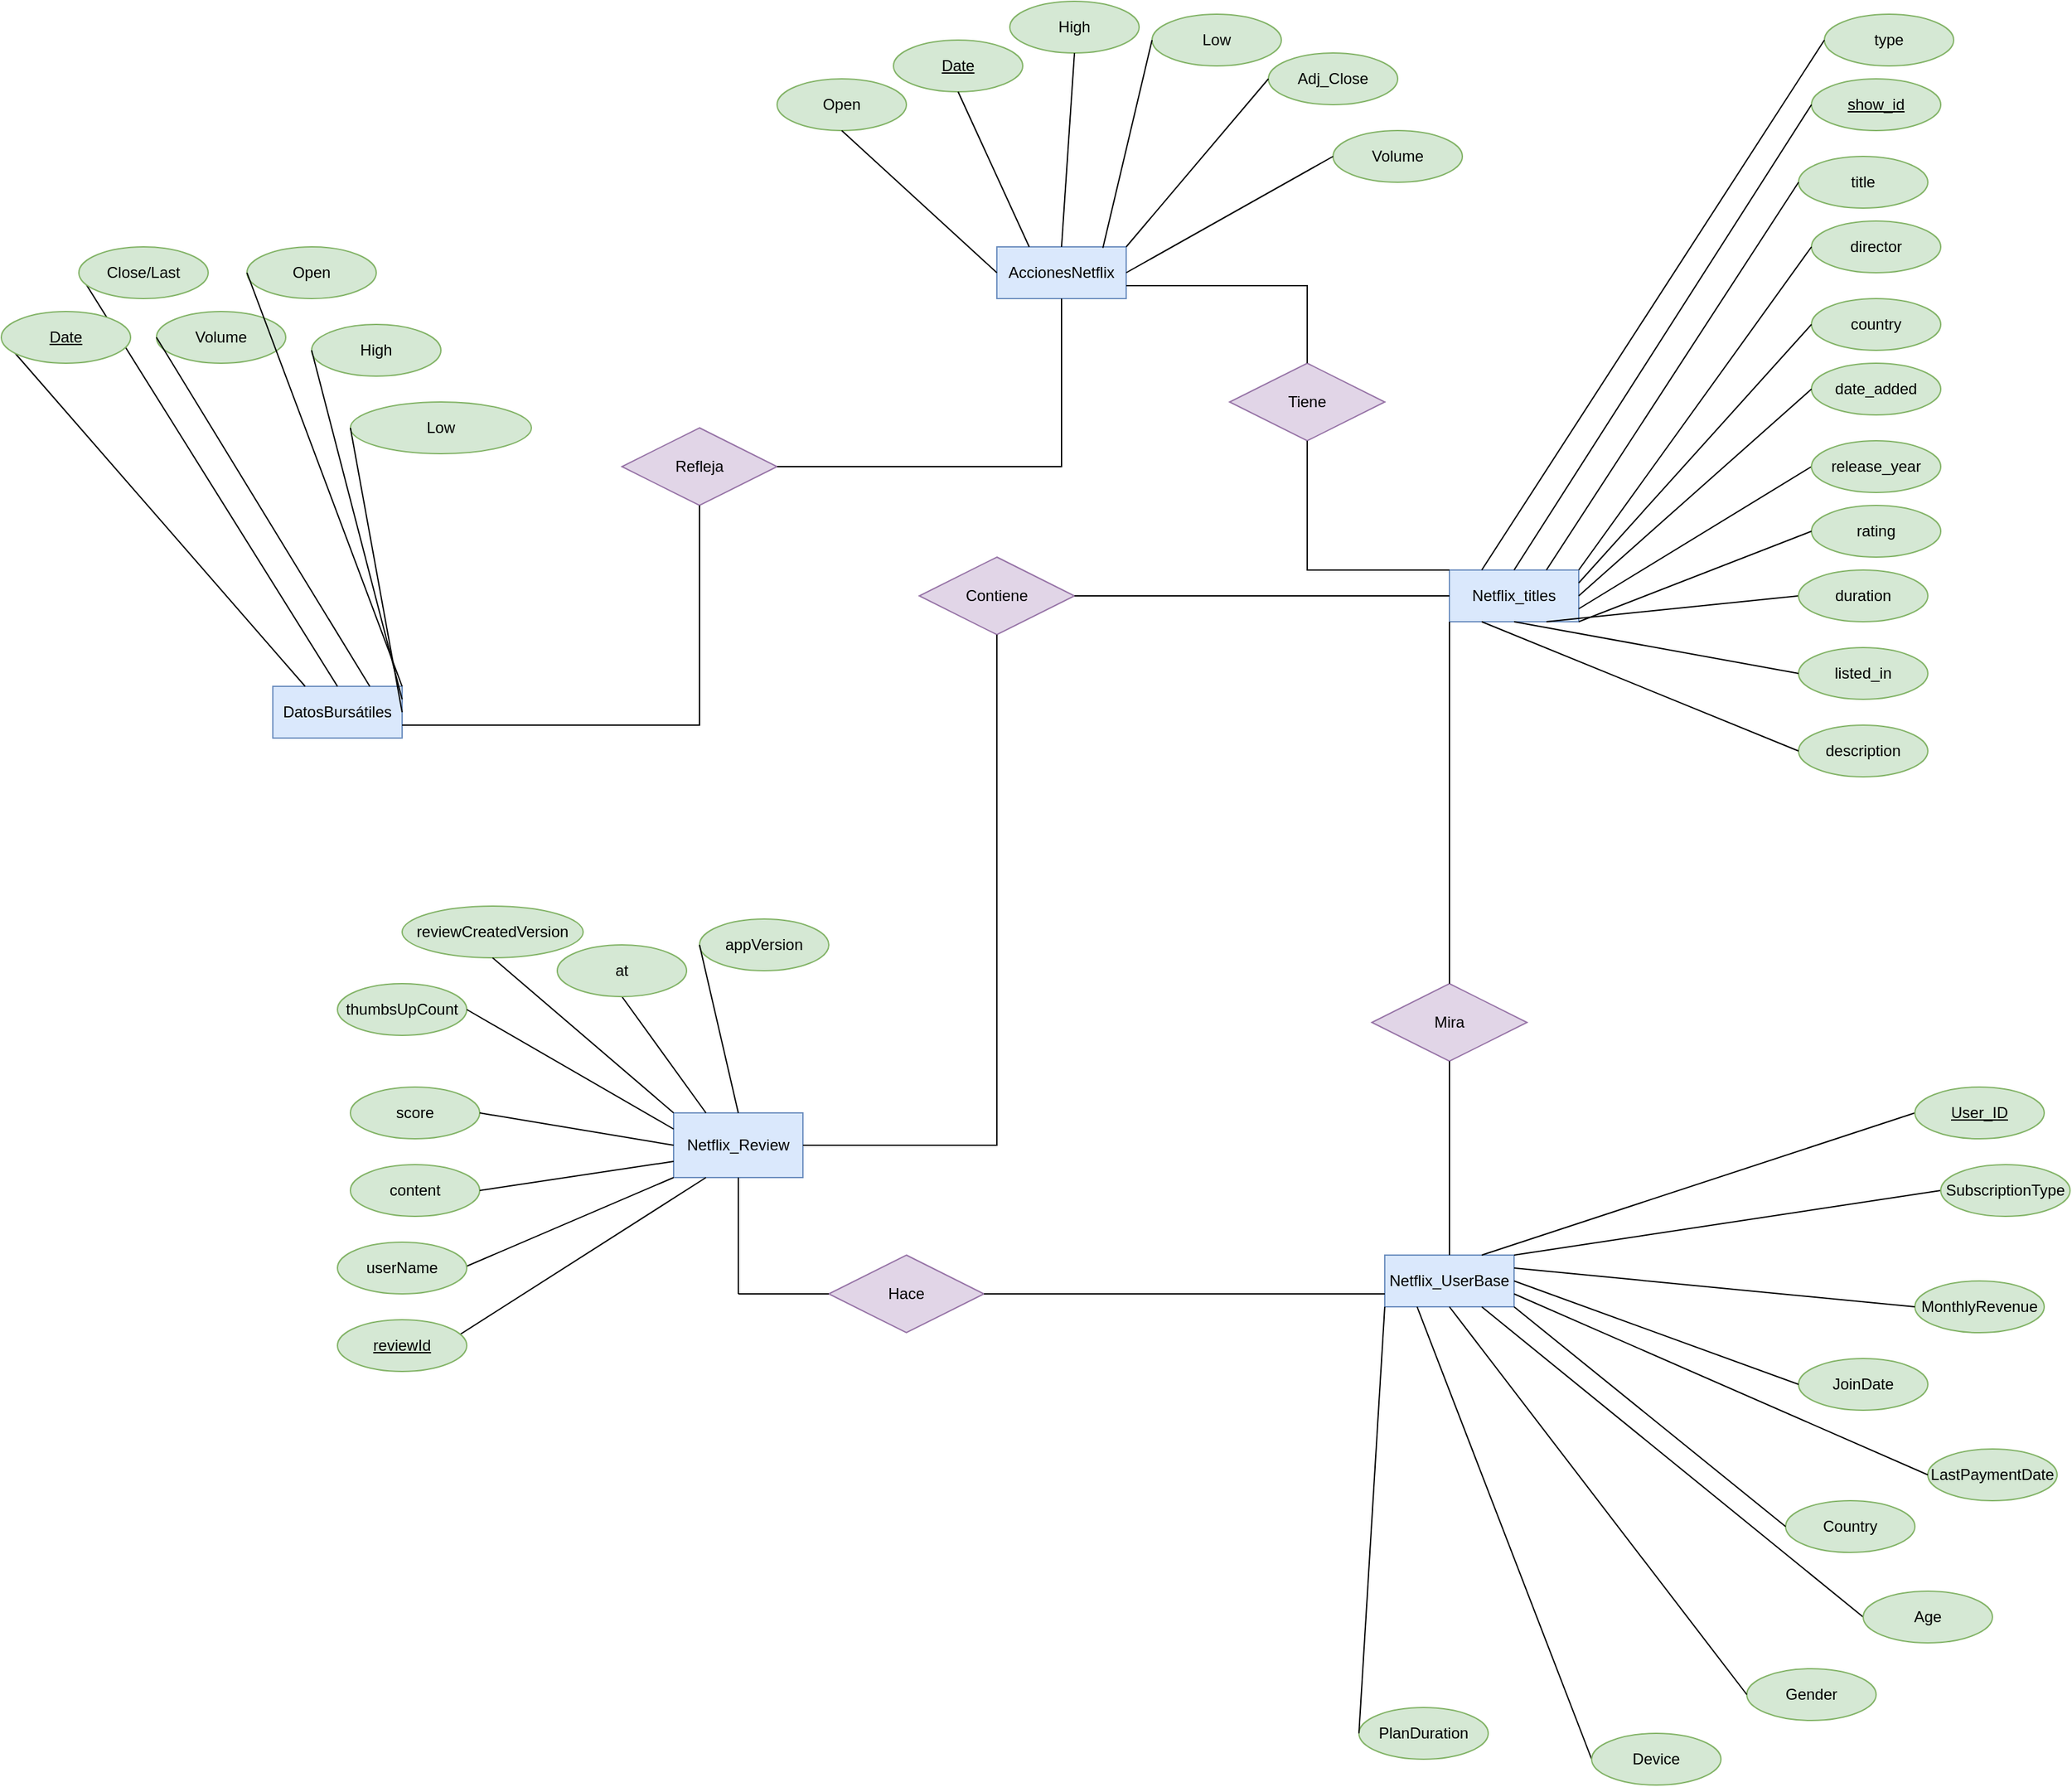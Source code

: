 <mxfile version="24.7.17">
  <diagram id="R2lEEEUBdFMjLlhIrx00" name="Page-1">
    <mxGraphModel dx="3036" dy="625" grid="1" gridSize="10" guides="1" tooltips="1" connect="1" arrows="1" fold="1" page="1" pageScale="1" pageWidth="850" pageHeight="1100" math="0" shadow="0" extFonts="Permanent Marker^https://fonts.googleapis.com/css?family=Permanent+Marker">
      <root>
        <mxCell id="0" />
        <mxCell id="1" parent="0" />
        <mxCell id="_sE_uQfYRsjZM8UQMDNc-1" value="AccionesNetflix" style="whiteSpace=wrap;html=1;align=center;fillColor=#dae8fc;strokeColor=#6c8ebf;" vertex="1" parent="1">
          <mxGeometry x="-360" y="290" width="100" height="40" as="geometry" />
        </mxCell>
        <mxCell id="_sE_uQfYRsjZM8UQMDNc-3" value="Open" style="ellipse;whiteSpace=wrap;html=1;align=center;fillColor=#d5e8d4;strokeColor=#82b366;" vertex="1" parent="1">
          <mxGeometry x="-530" y="160" width="100" height="40" as="geometry" />
        </mxCell>
        <mxCell id="_sE_uQfYRsjZM8UQMDNc-4" value="High" style="ellipse;whiteSpace=wrap;html=1;align=center;fillColor=#d5e8d4;strokeColor=#82b366;" vertex="1" parent="1">
          <mxGeometry x="-350" y="100" width="100" height="40" as="geometry" />
        </mxCell>
        <mxCell id="_sE_uQfYRsjZM8UQMDNc-5" value="Low" style="ellipse;whiteSpace=wrap;html=1;align=center;fillColor=#d5e8d4;strokeColor=#82b366;" vertex="1" parent="1">
          <mxGeometry x="-240" y="110" width="100" height="40" as="geometry" />
        </mxCell>
        <mxCell id="_sE_uQfYRsjZM8UQMDNc-6" value="Adj_Close" style="ellipse;whiteSpace=wrap;html=1;align=center;fillColor=#d5e8d4;strokeColor=#82b366;" vertex="1" parent="1">
          <mxGeometry x="-150" y="140" width="100" height="40" as="geometry" />
        </mxCell>
        <mxCell id="_sE_uQfYRsjZM8UQMDNc-7" value="Volume" style="ellipse;whiteSpace=wrap;html=1;align=center;fillColor=#d5e8d4;strokeColor=#82b366;" vertex="1" parent="1">
          <mxGeometry x="-100" y="200" width="100" height="40" as="geometry" />
        </mxCell>
        <mxCell id="_sE_uQfYRsjZM8UQMDNc-12" value="Date" style="ellipse;whiteSpace=wrap;html=1;align=center;fontStyle=4;fillColor=#d5e8d4;strokeColor=#82b366;" vertex="1" parent="1">
          <mxGeometry x="-440" y="130" width="100" height="40" as="geometry" />
        </mxCell>
        <mxCell id="_sE_uQfYRsjZM8UQMDNc-13" value="" style="endArrow=none;html=1;rounded=0;exitX=0;exitY=0.5;exitDx=0;exitDy=0;entryX=0.5;entryY=1;entryDx=0;entryDy=0;" edge="1" parent="1" source="_sE_uQfYRsjZM8UQMDNc-1" target="_sE_uQfYRsjZM8UQMDNc-3">
          <mxGeometry relative="1" as="geometry">
            <mxPoint x="-420" y="300" as="sourcePoint" />
            <mxPoint x="-170" y="340" as="targetPoint" />
          </mxGeometry>
        </mxCell>
        <mxCell id="_sE_uQfYRsjZM8UQMDNc-14" value="" style="endArrow=none;html=1;rounded=0;exitX=0.25;exitY=0;exitDx=0;exitDy=0;entryX=0.5;entryY=1;entryDx=0;entryDy=0;" edge="1" parent="1" source="_sE_uQfYRsjZM8UQMDNc-1" target="_sE_uQfYRsjZM8UQMDNc-12">
          <mxGeometry relative="1" as="geometry">
            <mxPoint x="-170" y="300" as="sourcePoint" />
            <mxPoint x="-100" y="150" as="targetPoint" />
          </mxGeometry>
        </mxCell>
        <mxCell id="_sE_uQfYRsjZM8UQMDNc-15" value="" style="endArrow=none;html=1;rounded=0;exitX=0.5;exitY=0;exitDx=0;exitDy=0;entryX=0.5;entryY=1;entryDx=0;entryDy=0;" edge="1" parent="1" source="_sE_uQfYRsjZM8UQMDNc-1" target="_sE_uQfYRsjZM8UQMDNc-4">
          <mxGeometry relative="1" as="geometry">
            <mxPoint x="-170" y="300" as="sourcePoint" />
            <mxPoint x="-100" y="150" as="targetPoint" />
          </mxGeometry>
        </mxCell>
        <mxCell id="_sE_uQfYRsjZM8UQMDNc-16" value="" style="endArrow=none;html=1;rounded=0;exitX=0.82;exitY=0.02;exitDx=0;exitDy=0;entryX=0;entryY=0.5;entryDx=0;entryDy=0;exitPerimeter=0;" edge="1" parent="1" source="_sE_uQfYRsjZM8UQMDNc-1" target="_sE_uQfYRsjZM8UQMDNc-5">
          <mxGeometry relative="1" as="geometry">
            <mxPoint x="-170" y="320" as="sourcePoint" />
            <mxPoint x="-100" y="300" as="targetPoint" />
          </mxGeometry>
        </mxCell>
        <mxCell id="_sE_uQfYRsjZM8UQMDNc-17" value="" style="endArrow=none;html=1;rounded=0;exitX=1;exitY=0;exitDx=0;exitDy=0;entryX=0;entryY=0.5;entryDx=0;entryDy=0;" edge="1" parent="1" source="_sE_uQfYRsjZM8UQMDNc-1" target="_sE_uQfYRsjZM8UQMDNc-6">
          <mxGeometry relative="1" as="geometry">
            <mxPoint x="-170" y="330" as="sourcePoint" />
            <mxPoint x="-100" y="370" as="targetPoint" />
          </mxGeometry>
        </mxCell>
        <mxCell id="_sE_uQfYRsjZM8UQMDNc-18" value="" style="endArrow=none;html=1;rounded=0;exitX=1;exitY=0.5;exitDx=0;exitDy=0;entryX=0;entryY=0.5;entryDx=0;entryDy=0;" edge="1" parent="1" source="_sE_uQfYRsjZM8UQMDNc-1" target="_sE_uQfYRsjZM8UQMDNc-7">
          <mxGeometry relative="1" as="geometry">
            <mxPoint x="-170" y="340" as="sourcePoint" />
            <mxPoint x="-100" y="450" as="targetPoint" />
          </mxGeometry>
        </mxCell>
        <mxCell id="_sE_uQfYRsjZM8UQMDNc-19" value="Netflix_titles" style="whiteSpace=wrap;html=1;align=center;fillColor=#dae8fc;strokeColor=#6c8ebf;" vertex="1" parent="1">
          <mxGeometry x="-10" y="540" width="100" height="40" as="geometry" />
        </mxCell>
        <mxCell id="_sE_uQfYRsjZM8UQMDNc-20" value="type" style="ellipse;whiteSpace=wrap;html=1;align=center;fillColor=#d5e8d4;strokeColor=#82b366;" vertex="1" parent="1">
          <mxGeometry x="280" y="110" width="100" height="40" as="geometry" />
        </mxCell>
        <mxCell id="_sE_uQfYRsjZM8UQMDNc-21" value="title" style="ellipse;whiteSpace=wrap;html=1;align=center;fillColor=#d5e8d4;strokeColor=#82b366;" vertex="1" parent="1">
          <mxGeometry x="260" y="220" width="100" height="40" as="geometry" />
        </mxCell>
        <mxCell id="_sE_uQfYRsjZM8UQMDNc-22" value="director" style="ellipse;whiteSpace=wrap;html=1;align=center;fillColor=#d5e8d4;strokeColor=#82b366;" vertex="1" parent="1">
          <mxGeometry x="270" y="270" width="100" height="40" as="geometry" />
        </mxCell>
        <mxCell id="_sE_uQfYRsjZM8UQMDNc-23" value="country" style="ellipse;whiteSpace=wrap;html=1;align=center;fillColor=#d5e8d4;strokeColor=#82b366;" vertex="1" parent="1">
          <mxGeometry x="270" y="330" width="100" height="40" as="geometry" />
        </mxCell>
        <mxCell id="_sE_uQfYRsjZM8UQMDNc-24" value="date_added" style="ellipse;whiteSpace=wrap;html=1;align=center;fillColor=#d5e8d4;strokeColor=#82b366;" vertex="1" parent="1">
          <mxGeometry x="270" y="380" width="100" height="40" as="geometry" />
        </mxCell>
        <mxCell id="_sE_uQfYRsjZM8UQMDNc-25" value="show_id" style="ellipse;whiteSpace=wrap;html=1;align=center;fontStyle=4;fillColor=#d5e8d4;strokeColor=#82b366;" vertex="1" parent="1">
          <mxGeometry x="270" y="160" width="100" height="40" as="geometry" />
        </mxCell>
        <mxCell id="_sE_uQfYRsjZM8UQMDNc-26" value="" style="endArrow=none;html=1;rounded=0;entryX=0;entryY=0.5;entryDx=0;entryDy=0;exitX=0.25;exitY=0;exitDx=0;exitDy=0;" edge="1" source="_sE_uQfYRsjZM8UQMDNc-19" target="_sE_uQfYRsjZM8UQMDNc-20" parent="1">
          <mxGeometry relative="1" as="geometry">
            <mxPoint x="400" y="330" as="sourcePoint" />
            <mxPoint x="560" y="330" as="targetPoint" />
            <Array as="points" />
          </mxGeometry>
        </mxCell>
        <mxCell id="_sE_uQfYRsjZM8UQMDNc-27" value="" style="endArrow=none;html=1;rounded=0;exitX=0.5;exitY=0;exitDx=0;exitDy=0;entryX=0;entryY=0.5;entryDx=0;entryDy=0;" edge="1" source="_sE_uQfYRsjZM8UQMDNc-19" target="_sE_uQfYRsjZM8UQMDNc-25" parent="1">
          <mxGeometry relative="1" as="geometry">
            <mxPoint x="220" y="290" as="sourcePoint" />
            <mxPoint x="290" y="140" as="targetPoint" />
          </mxGeometry>
        </mxCell>
        <mxCell id="_sE_uQfYRsjZM8UQMDNc-28" value="" style="endArrow=none;html=1;rounded=0;exitX=0.75;exitY=0;exitDx=0;exitDy=0;entryX=0;entryY=0.5;entryDx=0;entryDy=0;" edge="1" source="_sE_uQfYRsjZM8UQMDNc-19" target="_sE_uQfYRsjZM8UQMDNc-21" parent="1">
          <mxGeometry relative="1" as="geometry">
            <mxPoint x="220" y="290" as="sourcePoint" />
            <mxPoint x="290" y="140" as="targetPoint" />
          </mxGeometry>
        </mxCell>
        <mxCell id="_sE_uQfYRsjZM8UQMDNc-29" value="" style="endArrow=none;html=1;rounded=0;exitX=1;exitY=0;exitDx=0;exitDy=0;entryX=0;entryY=0.5;entryDx=0;entryDy=0;" edge="1" source="_sE_uQfYRsjZM8UQMDNc-19" target="_sE_uQfYRsjZM8UQMDNc-22" parent="1">
          <mxGeometry relative="1" as="geometry">
            <mxPoint x="220" y="310" as="sourcePoint" />
            <mxPoint x="290" y="290" as="targetPoint" />
          </mxGeometry>
        </mxCell>
        <mxCell id="_sE_uQfYRsjZM8UQMDNc-30" value="" style="endArrow=none;html=1;rounded=0;exitX=1;exitY=0.25;exitDx=0;exitDy=0;entryX=0;entryY=0.5;entryDx=0;entryDy=0;" edge="1" source="_sE_uQfYRsjZM8UQMDNc-19" target="_sE_uQfYRsjZM8UQMDNc-23" parent="1">
          <mxGeometry relative="1" as="geometry">
            <mxPoint x="220" y="320" as="sourcePoint" />
            <mxPoint x="290" y="360" as="targetPoint" />
          </mxGeometry>
        </mxCell>
        <mxCell id="_sE_uQfYRsjZM8UQMDNc-31" value="" style="endArrow=none;html=1;rounded=0;exitX=1;exitY=0.5;exitDx=0;exitDy=0;entryX=0;entryY=0.5;entryDx=0;entryDy=0;" edge="1" source="_sE_uQfYRsjZM8UQMDNc-19" target="_sE_uQfYRsjZM8UQMDNc-24" parent="1">
          <mxGeometry relative="1" as="geometry">
            <mxPoint x="220" y="330" as="sourcePoint" />
            <mxPoint x="290" y="440" as="targetPoint" />
          </mxGeometry>
        </mxCell>
        <mxCell id="_sE_uQfYRsjZM8UQMDNc-32" value="" style="endArrow=none;html=1;rounded=0;entryX=0;entryY=0.5;entryDx=0;entryDy=0;exitX=1;exitY=0.75;exitDx=0;exitDy=0;" edge="1" target="_sE_uQfYRsjZM8UQMDNc-33" parent="1" source="_sE_uQfYRsjZM8UQMDNc-19">
          <mxGeometry relative="1" as="geometry">
            <mxPoint x="180" y="350" as="sourcePoint" />
            <mxPoint x="290" y="510" as="targetPoint" />
          </mxGeometry>
        </mxCell>
        <mxCell id="_sE_uQfYRsjZM8UQMDNc-33" value="release_year" style="ellipse;whiteSpace=wrap;html=1;align=center;fillColor=#d5e8d4;strokeColor=#82b366;" vertex="1" parent="1">
          <mxGeometry x="270" y="440" width="100" height="40" as="geometry" />
        </mxCell>
        <mxCell id="_sE_uQfYRsjZM8UQMDNc-34" value="rating" style="ellipse;whiteSpace=wrap;html=1;align=center;fillColor=#d5e8d4;strokeColor=#82b366;" vertex="1" parent="1">
          <mxGeometry x="270" y="490" width="100" height="40" as="geometry" />
        </mxCell>
        <mxCell id="_sE_uQfYRsjZM8UQMDNc-35" value="" style="endArrow=none;html=1;rounded=0;entryX=0;entryY=0.5;entryDx=0;entryDy=0;exitX=1;exitY=1;exitDx=0;exitDy=0;" edge="1" target="_sE_uQfYRsjZM8UQMDNc-34" parent="1" source="_sE_uQfYRsjZM8UQMDNc-19">
          <mxGeometry relative="1" as="geometry">
            <mxPoint x="140" y="340" as="sourcePoint" />
            <mxPoint x="290" y="570" as="targetPoint" />
          </mxGeometry>
        </mxCell>
        <mxCell id="_sE_uQfYRsjZM8UQMDNc-36" value="" style="endArrow=none;html=1;rounded=0;entryX=0;entryY=0.5;entryDx=0;entryDy=0;exitX=0.75;exitY=1;exitDx=0;exitDy=0;" edge="1" target="_sE_uQfYRsjZM8UQMDNc-37" parent="1" source="_sE_uQfYRsjZM8UQMDNc-19">
          <mxGeometry relative="1" as="geometry">
            <mxPoint x="200" y="370" as="sourcePoint" />
            <mxPoint x="280" y="620" as="targetPoint" />
          </mxGeometry>
        </mxCell>
        <mxCell id="_sE_uQfYRsjZM8UQMDNc-37" value="duration" style="ellipse;whiteSpace=wrap;html=1;align=center;fillColor=#d5e8d4;strokeColor=#82b366;" vertex="1" parent="1">
          <mxGeometry x="260" y="540" width="100" height="40" as="geometry" />
        </mxCell>
        <mxCell id="_sE_uQfYRsjZM8UQMDNc-38" value="listed_in" style="ellipse;whiteSpace=wrap;html=1;align=center;fillColor=#d5e8d4;strokeColor=#82b366;" vertex="1" parent="1">
          <mxGeometry x="260" y="600" width="100" height="40" as="geometry" />
        </mxCell>
        <mxCell id="_sE_uQfYRsjZM8UQMDNc-39" value="" style="endArrow=none;html=1;rounded=0;entryX=0;entryY=0.5;entryDx=0;entryDy=0;exitX=0.5;exitY=1;exitDx=0;exitDy=0;" edge="1" target="_sE_uQfYRsjZM8UQMDNc-38" parent="1" source="_sE_uQfYRsjZM8UQMDNc-19">
          <mxGeometry relative="1" as="geometry">
            <mxPoint x="185" y="380" as="sourcePoint" />
            <mxPoint x="280" y="680" as="targetPoint" />
          </mxGeometry>
        </mxCell>
        <mxCell id="_sE_uQfYRsjZM8UQMDNc-40" value="description" style="ellipse;whiteSpace=wrap;html=1;align=center;fillColor=#d5e8d4;strokeColor=#82b366;" vertex="1" parent="1">
          <mxGeometry x="260" y="660" width="100" height="40" as="geometry" />
        </mxCell>
        <mxCell id="_sE_uQfYRsjZM8UQMDNc-41" value="" style="endArrow=none;html=1;rounded=0;entryX=0;entryY=0.5;entryDx=0;entryDy=0;exitX=0.25;exitY=1;exitDx=0;exitDy=0;" edge="1" target="_sE_uQfYRsjZM8UQMDNc-40" parent="1" source="_sE_uQfYRsjZM8UQMDNc-19">
          <mxGeometry relative="1" as="geometry">
            <mxPoint x="160" y="380" as="sourcePoint" />
            <mxPoint x="280" y="740" as="targetPoint" />
          </mxGeometry>
        </mxCell>
        <mxCell id="_sE_uQfYRsjZM8UQMDNc-42" value="Netflix_UserBase" style="whiteSpace=wrap;html=1;align=center;fillColor=#dae8fc;strokeColor=#6c8ebf;" vertex="1" parent="1">
          <mxGeometry x="-60" y="1070" width="100" height="40" as="geometry" />
        </mxCell>
        <mxCell id="_sE_uQfYRsjZM8UQMDNc-43" value="MonthlyRevenue" style="ellipse;whiteSpace=wrap;html=1;align=center;fillColor=#d5e8d4;strokeColor=#82b366;" vertex="1" parent="1">
          <mxGeometry x="350" y="1090" width="100" height="40" as="geometry" />
        </mxCell>
        <mxCell id="_sE_uQfYRsjZM8UQMDNc-44" value="JoinDate" style="ellipse;whiteSpace=wrap;html=1;align=center;fillColor=#d5e8d4;strokeColor=#82b366;" vertex="1" parent="1">
          <mxGeometry x="260" y="1150" width="100" height="40" as="geometry" />
        </mxCell>
        <mxCell id="_sE_uQfYRsjZM8UQMDNc-45" value="LastPaymentDate" style="ellipse;whiteSpace=wrap;html=1;align=center;fillColor=#d5e8d4;strokeColor=#82b366;" vertex="1" parent="1">
          <mxGeometry x="360" y="1220" width="100" height="40" as="geometry" />
        </mxCell>
        <mxCell id="_sE_uQfYRsjZM8UQMDNc-46" value="Country" style="ellipse;whiteSpace=wrap;html=1;align=center;fillColor=#d5e8d4;strokeColor=#82b366;" vertex="1" parent="1">
          <mxGeometry x="250" y="1260" width="100" height="40" as="geometry" />
        </mxCell>
        <mxCell id="_sE_uQfYRsjZM8UQMDNc-48" value="" style="endArrow=none;html=1;rounded=0;entryX=0;entryY=0.5;entryDx=0;entryDy=0;exitX=0.75;exitY=0;exitDx=0;exitDy=0;" edge="1" source="_sE_uQfYRsjZM8UQMDNc-42" parent="1" target="_sE_uQfYRsjZM8UQMDNc-64">
          <mxGeometry relative="1" as="geometry">
            <mxPoint x="380" y="1100" as="sourcePoint" />
            <mxPoint x="260" y="900" as="targetPoint" />
            <Array as="points" />
          </mxGeometry>
        </mxCell>
        <mxCell id="_sE_uQfYRsjZM8UQMDNc-49" value="" style="endArrow=none;html=1;rounded=0;exitX=1;exitY=0;exitDx=0;exitDy=0;entryX=0;entryY=0.5;entryDx=0;entryDy=0;" edge="1" source="_sE_uQfYRsjZM8UQMDNc-42" target="_sE_uQfYRsjZM8UQMDNc-65" parent="1">
          <mxGeometry relative="1" as="geometry">
            <mxPoint x="200" y="1060" as="sourcePoint" />
            <mxPoint x="250" y="950" as="targetPoint" />
          </mxGeometry>
        </mxCell>
        <mxCell id="_sE_uQfYRsjZM8UQMDNc-50" value="" style="endArrow=none;html=1;rounded=0;exitX=1;exitY=0.25;exitDx=0;exitDy=0;entryX=0;entryY=0.5;entryDx=0;entryDy=0;" edge="1" source="_sE_uQfYRsjZM8UQMDNc-42" target="_sE_uQfYRsjZM8UQMDNc-43" parent="1">
          <mxGeometry relative="1" as="geometry">
            <mxPoint x="200" y="1060" as="sourcePoint" />
            <mxPoint x="270" y="910" as="targetPoint" />
          </mxGeometry>
        </mxCell>
        <mxCell id="_sE_uQfYRsjZM8UQMDNc-51" value="" style="endArrow=none;html=1;rounded=0;exitX=1;exitY=0.5;exitDx=0;exitDy=0;entryX=0;entryY=0.5;entryDx=0;entryDy=0;" edge="1" source="_sE_uQfYRsjZM8UQMDNc-42" target="_sE_uQfYRsjZM8UQMDNc-44" parent="1">
          <mxGeometry relative="1" as="geometry">
            <mxPoint x="200" y="1080" as="sourcePoint" />
            <mxPoint x="270" y="1060" as="targetPoint" />
          </mxGeometry>
        </mxCell>
        <mxCell id="_sE_uQfYRsjZM8UQMDNc-52" value="" style="endArrow=none;html=1;rounded=0;exitX=1;exitY=0.75;exitDx=0;exitDy=0;entryX=0;entryY=0.5;entryDx=0;entryDy=0;" edge="1" source="_sE_uQfYRsjZM8UQMDNc-42" target="_sE_uQfYRsjZM8UQMDNc-45" parent="1">
          <mxGeometry relative="1" as="geometry">
            <mxPoint x="200" y="1090" as="sourcePoint" />
            <mxPoint x="270" y="1130" as="targetPoint" />
          </mxGeometry>
        </mxCell>
        <mxCell id="_sE_uQfYRsjZM8UQMDNc-53" value="" style="endArrow=none;html=1;rounded=0;exitX=1;exitY=1;exitDx=0;exitDy=0;entryX=0;entryY=0.5;entryDx=0;entryDy=0;" edge="1" source="_sE_uQfYRsjZM8UQMDNc-42" target="_sE_uQfYRsjZM8UQMDNc-46" parent="1">
          <mxGeometry relative="1" as="geometry">
            <mxPoint x="200" y="1100" as="sourcePoint" />
            <mxPoint x="270" y="1210" as="targetPoint" />
          </mxGeometry>
        </mxCell>
        <mxCell id="_sE_uQfYRsjZM8UQMDNc-54" value="" style="endArrow=none;html=1;rounded=0;entryX=0;entryY=0.5;entryDx=0;entryDy=0;exitX=0.75;exitY=1;exitDx=0;exitDy=0;" edge="1" source="_sE_uQfYRsjZM8UQMDNc-42" target="_sE_uQfYRsjZM8UQMDNc-55" parent="1">
          <mxGeometry relative="1" as="geometry">
            <mxPoint x="160" y="1120" as="sourcePoint" />
            <mxPoint x="270" y="1280" as="targetPoint" />
          </mxGeometry>
        </mxCell>
        <mxCell id="_sE_uQfYRsjZM8UQMDNc-55" value="Age" style="ellipse;whiteSpace=wrap;html=1;align=center;fillColor=#d5e8d4;strokeColor=#82b366;" vertex="1" parent="1">
          <mxGeometry x="310" y="1330" width="100" height="40" as="geometry" />
        </mxCell>
        <mxCell id="_sE_uQfYRsjZM8UQMDNc-56" value="Gender" style="ellipse;whiteSpace=wrap;html=1;align=center;fillColor=#d5e8d4;strokeColor=#82b366;" vertex="1" parent="1">
          <mxGeometry x="220" y="1390" width="100" height="40" as="geometry" />
        </mxCell>
        <mxCell id="_sE_uQfYRsjZM8UQMDNc-57" value="" style="endArrow=none;html=1;rounded=0;entryX=0;entryY=0.5;entryDx=0;entryDy=0;exitX=0.5;exitY=1;exitDx=0;exitDy=0;" edge="1" source="_sE_uQfYRsjZM8UQMDNc-42" target="_sE_uQfYRsjZM8UQMDNc-56" parent="1">
          <mxGeometry relative="1" as="geometry">
            <mxPoint x="120" y="1110" as="sourcePoint" />
            <mxPoint x="270" y="1340" as="targetPoint" />
          </mxGeometry>
        </mxCell>
        <mxCell id="_sE_uQfYRsjZM8UQMDNc-58" value="" style="endArrow=none;html=1;rounded=0;entryX=0;entryY=0.5;entryDx=0;entryDy=0;exitX=0.25;exitY=1;exitDx=0;exitDy=0;" edge="1" source="_sE_uQfYRsjZM8UQMDNc-42" target="_sE_uQfYRsjZM8UQMDNc-59" parent="1">
          <mxGeometry relative="1" as="geometry">
            <mxPoint x="180" y="1140" as="sourcePoint" />
            <mxPoint x="260" y="1390" as="targetPoint" />
          </mxGeometry>
        </mxCell>
        <mxCell id="_sE_uQfYRsjZM8UQMDNc-59" value="Device" style="ellipse;whiteSpace=wrap;html=1;align=center;fillColor=#d5e8d4;strokeColor=#82b366;" vertex="1" parent="1">
          <mxGeometry x="100" y="1440" width="100" height="40" as="geometry" />
        </mxCell>
        <mxCell id="_sE_uQfYRsjZM8UQMDNc-60" value="PlanDuration" style="ellipse;whiteSpace=wrap;html=1;align=center;fillColor=#d5e8d4;strokeColor=#82b366;" vertex="1" parent="1">
          <mxGeometry x="-80" y="1420" width="100" height="40" as="geometry" />
        </mxCell>
        <mxCell id="_sE_uQfYRsjZM8UQMDNc-61" value="" style="endArrow=none;html=1;rounded=0;entryX=0;entryY=0.5;entryDx=0;entryDy=0;exitX=0;exitY=1;exitDx=0;exitDy=0;" edge="1" source="_sE_uQfYRsjZM8UQMDNc-42" target="_sE_uQfYRsjZM8UQMDNc-60" parent="1">
          <mxGeometry relative="1" as="geometry">
            <mxPoint x="165" y="1150" as="sourcePoint" />
            <mxPoint x="260" y="1450" as="targetPoint" />
          </mxGeometry>
        </mxCell>
        <mxCell id="_sE_uQfYRsjZM8UQMDNc-64" value="User_ID" style="ellipse;whiteSpace=wrap;html=1;align=center;fontStyle=4;fillColor=#d5e8d4;strokeColor=#82b366;" vertex="1" parent="1">
          <mxGeometry x="350" y="940" width="100" height="40" as="geometry" />
        </mxCell>
        <mxCell id="_sE_uQfYRsjZM8UQMDNc-65" value="SubscriptionType" style="ellipse;whiteSpace=wrap;html=1;align=center;fillColor=#d5e8d4;strokeColor=#82b366;" vertex="1" parent="1">
          <mxGeometry x="370" y="1000" width="100" height="40" as="geometry" />
        </mxCell>
        <mxCell id="_sE_uQfYRsjZM8UQMDNc-66" value="Netflix_Review" style="whiteSpace=wrap;html=1;align=center;fillColor=#dae8fc;strokeColor=#6c8ebf;" vertex="1" parent="1">
          <mxGeometry x="-610" y="960" width="100" height="50" as="geometry" />
        </mxCell>
        <mxCell id="_sE_uQfYRsjZM8UQMDNc-67" value="content" style="ellipse;whiteSpace=wrap;html=1;align=center;fillColor=#d5e8d4;strokeColor=#82b366;" vertex="1" parent="1">
          <mxGeometry x="-860" y="1000" width="100" height="40" as="geometry" />
        </mxCell>
        <mxCell id="_sE_uQfYRsjZM8UQMDNc-68" value="score" style="ellipse;whiteSpace=wrap;html=1;align=center;fillColor=#d5e8d4;strokeColor=#82b366;" vertex="1" parent="1">
          <mxGeometry x="-860" y="940" width="100" height="40" as="geometry" />
        </mxCell>
        <mxCell id="_sE_uQfYRsjZM8UQMDNc-69" value="thumbsUpCount" style="ellipse;whiteSpace=wrap;html=1;align=center;fillColor=#d5e8d4;strokeColor=#82b366;" vertex="1" parent="1">
          <mxGeometry x="-870" y="860" width="100" height="40" as="geometry" />
        </mxCell>
        <mxCell id="_sE_uQfYRsjZM8UQMDNc-70" value="reviewCreatedVersion" style="ellipse;whiteSpace=wrap;html=1;align=center;fillColor=#d5e8d4;strokeColor=#82b366;" vertex="1" parent="1">
          <mxGeometry x="-820" y="800" width="140" height="40" as="geometry" />
        </mxCell>
        <mxCell id="_sE_uQfYRsjZM8UQMDNc-71" value="" style="endArrow=none;html=1;rounded=0;entryX=0.5;entryY=1;entryDx=0;entryDy=0;exitX=0.25;exitY=1;exitDx=0;exitDy=0;" edge="1" source="_sE_uQfYRsjZM8UQMDNc-66" target="_sE_uQfYRsjZM8UQMDNc-85" parent="1">
          <mxGeometry relative="1" as="geometry">
            <mxPoint x="-230" y="950" as="sourcePoint" />
            <mxPoint x="-350" y="750" as="targetPoint" />
            <Array as="points" />
          </mxGeometry>
        </mxCell>
        <mxCell id="_sE_uQfYRsjZM8UQMDNc-72" value="" style="endArrow=none;html=1;rounded=0;exitX=0;exitY=1;exitDx=0;exitDy=0;entryX=0.5;entryY=1;entryDx=0;entryDy=0;" edge="1" source="_sE_uQfYRsjZM8UQMDNc-66" target="_sE_uQfYRsjZM8UQMDNc-86" parent="1">
          <mxGeometry relative="1" as="geometry">
            <mxPoint x="-410" y="910" as="sourcePoint" />
            <mxPoint x="-360" y="800" as="targetPoint" />
          </mxGeometry>
        </mxCell>
        <mxCell id="_sE_uQfYRsjZM8UQMDNc-73" value="" style="endArrow=none;html=1;rounded=0;exitX=0;exitY=0.75;exitDx=0;exitDy=0;entryX=1;entryY=0.5;entryDx=0;entryDy=0;" edge="1" source="_sE_uQfYRsjZM8UQMDNc-66" target="_sE_uQfYRsjZM8UQMDNc-67" parent="1">
          <mxGeometry relative="1" as="geometry">
            <mxPoint x="-410" y="910" as="sourcePoint" />
            <mxPoint x="-340" y="760" as="targetPoint" />
          </mxGeometry>
        </mxCell>
        <mxCell id="_sE_uQfYRsjZM8UQMDNc-74" value="" style="endArrow=none;html=1;rounded=0;exitX=0;exitY=0.5;exitDx=0;exitDy=0;entryX=1;entryY=0.5;entryDx=0;entryDy=0;" edge="1" source="_sE_uQfYRsjZM8UQMDNc-66" target="_sE_uQfYRsjZM8UQMDNc-68" parent="1">
          <mxGeometry relative="1" as="geometry">
            <mxPoint x="-410" y="930" as="sourcePoint" />
            <mxPoint x="-340" y="910" as="targetPoint" />
          </mxGeometry>
        </mxCell>
        <mxCell id="_sE_uQfYRsjZM8UQMDNc-75" value="" style="endArrow=none;html=1;rounded=0;exitX=0;exitY=0.25;exitDx=0;exitDy=0;entryX=1;entryY=0.5;entryDx=0;entryDy=0;" edge="1" source="_sE_uQfYRsjZM8UQMDNc-66" target="_sE_uQfYRsjZM8UQMDNc-69" parent="1">
          <mxGeometry relative="1" as="geometry">
            <mxPoint x="-410" y="940" as="sourcePoint" />
            <mxPoint x="-340" y="980" as="targetPoint" />
          </mxGeometry>
        </mxCell>
        <mxCell id="_sE_uQfYRsjZM8UQMDNc-76" value="" style="endArrow=none;html=1;rounded=0;exitX=0;exitY=0;exitDx=0;exitDy=0;entryX=0.5;entryY=1;entryDx=0;entryDy=0;" edge="1" source="_sE_uQfYRsjZM8UQMDNc-66" target="_sE_uQfYRsjZM8UQMDNc-70" parent="1">
          <mxGeometry relative="1" as="geometry">
            <mxPoint x="-410" y="950" as="sourcePoint" />
            <mxPoint x="-340" y="1060" as="targetPoint" />
          </mxGeometry>
        </mxCell>
        <mxCell id="_sE_uQfYRsjZM8UQMDNc-77" value="" style="endArrow=none;html=1;rounded=0;entryX=0.5;entryY=1;entryDx=0;entryDy=0;exitX=0.25;exitY=0;exitDx=0;exitDy=0;" edge="1" source="_sE_uQfYRsjZM8UQMDNc-66" target="_sE_uQfYRsjZM8UQMDNc-78" parent="1">
          <mxGeometry relative="1" as="geometry">
            <mxPoint x="-450" y="970" as="sourcePoint" />
            <mxPoint x="-340" y="1130" as="targetPoint" />
          </mxGeometry>
        </mxCell>
        <mxCell id="_sE_uQfYRsjZM8UQMDNc-78" value="at" style="ellipse;whiteSpace=wrap;html=1;align=center;fillColor=#d5e8d4;strokeColor=#82b366;" vertex="1" parent="1">
          <mxGeometry x="-700" y="830" width="100" height="40" as="geometry" />
        </mxCell>
        <mxCell id="_sE_uQfYRsjZM8UQMDNc-79" value="appVersion" style="ellipse;whiteSpace=wrap;html=1;align=center;fillColor=#d5e8d4;strokeColor=#82b366;" vertex="1" parent="1">
          <mxGeometry x="-590" y="810" width="100" height="40" as="geometry" />
        </mxCell>
        <mxCell id="_sE_uQfYRsjZM8UQMDNc-80" value="" style="endArrow=none;html=1;rounded=0;entryX=0;entryY=0.5;entryDx=0;entryDy=0;exitX=0.5;exitY=0;exitDx=0;exitDy=0;" edge="1" source="_sE_uQfYRsjZM8UQMDNc-66" target="_sE_uQfYRsjZM8UQMDNc-79" parent="1">
          <mxGeometry relative="1" as="geometry">
            <mxPoint x="-490" y="960" as="sourcePoint" />
            <mxPoint x="-340" y="1190" as="targetPoint" />
          </mxGeometry>
        </mxCell>
        <mxCell id="_sE_uQfYRsjZM8UQMDNc-85" value="reviewId" style="ellipse;whiteSpace=wrap;html=1;align=center;fontStyle=4;fillColor=#d5e8d4;strokeColor=#82b366;" vertex="1" parent="1">
          <mxGeometry x="-870" y="1120" width="100" height="40" as="geometry" />
        </mxCell>
        <mxCell id="_sE_uQfYRsjZM8UQMDNc-86" value="userName" style="ellipse;whiteSpace=wrap;html=1;align=center;fillColor=#d5e8d4;strokeColor=#82b366;" vertex="1" parent="1">
          <mxGeometry x="-870" y="1060" width="100" height="40" as="geometry" />
        </mxCell>
        <mxCell id="_sE_uQfYRsjZM8UQMDNc-87" value="DatosBursátiles" style="whiteSpace=wrap;html=1;align=center;fillColor=#dae8fc;strokeColor=#6c8ebf;" vertex="1" parent="1">
          <mxGeometry x="-920" y="630" width="100" height="40" as="geometry" />
        </mxCell>
        <mxCell id="_sE_uQfYRsjZM8UQMDNc-88" value="Volume" style="ellipse;whiteSpace=wrap;html=1;align=center;fillColor=#d5e8d4;strokeColor=#82b366;" vertex="1" parent="1">
          <mxGeometry x="-1010" y="340" width="100" height="40" as="geometry" />
        </mxCell>
        <mxCell id="_sE_uQfYRsjZM8UQMDNc-89" value="Open" style="ellipse;whiteSpace=wrap;html=1;align=center;fillColor=#d5e8d4;strokeColor=#82b366;" vertex="1" parent="1">
          <mxGeometry x="-940" y="290" width="100" height="40" as="geometry" />
        </mxCell>
        <mxCell id="_sE_uQfYRsjZM8UQMDNc-90" value="High" style="ellipse;whiteSpace=wrap;html=1;align=center;fillColor=#d5e8d4;strokeColor=#82b366;" vertex="1" parent="1">
          <mxGeometry x="-890" y="350" width="100" height="40" as="geometry" />
        </mxCell>
        <mxCell id="_sE_uQfYRsjZM8UQMDNc-91" value="Low" style="ellipse;whiteSpace=wrap;html=1;align=center;fillColor=#d5e8d4;strokeColor=#82b366;" vertex="1" parent="1">
          <mxGeometry x="-860" y="410" width="140" height="40" as="geometry" />
        </mxCell>
        <mxCell id="_sE_uQfYRsjZM8UQMDNc-92" value="" style="endArrow=none;html=1;rounded=0;entryX=0;entryY=0.5;entryDx=0;entryDy=0;exitX=0.25;exitY=0;exitDx=0;exitDy=0;" edge="1" source="_sE_uQfYRsjZM8UQMDNc-87" target="_sE_uQfYRsjZM8UQMDNc-102" parent="1">
          <mxGeometry relative="1" as="geometry">
            <mxPoint x="-540" y="550" as="sourcePoint" />
            <mxPoint x="-660" y="350" as="targetPoint" />
            <Array as="points" />
          </mxGeometry>
        </mxCell>
        <mxCell id="_sE_uQfYRsjZM8UQMDNc-93" value="" style="endArrow=none;html=1;rounded=0;exitX=0.5;exitY=0;exitDx=0;exitDy=0;entryX=0;entryY=0.5;entryDx=0;entryDy=0;" edge="1" source="_sE_uQfYRsjZM8UQMDNc-87" target="_sE_uQfYRsjZM8UQMDNc-103" parent="1">
          <mxGeometry relative="1" as="geometry">
            <mxPoint x="-720" y="510" as="sourcePoint" />
            <mxPoint x="-670" y="400" as="targetPoint" />
          </mxGeometry>
        </mxCell>
        <mxCell id="_sE_uQfYRsjZM8UQMDNc-94" value="" style="endArrow=none;html=1;rounded=0;exitX=0.75;exitY=0;exitDx=0;exitDy=0;entryX=0;entryY=0.5;entryDx=0;entryDy=0;" edge="1" source="_sE_uQfYRsjZM8UQMDNc-87" target="_sE_uQfYRsjZM8UQMDNc-88" parent="1">
          <mxGeometry relative="1" as="geometry">
            <mxPoint x="-720" y="510" as="sourcePoint" />
            <mxPoint x="-650" y="360" as="targetPoint" />
          </mxGeometry>
        </mxCell>
        <mxCell id="_sE_uQfYRsjZM8UQMDNc-95" value="" style="endArrow=none;html=1;rounded=0;exitX=1;exitY=0;exitDx=0;exitDy=0;entryX=0;entryY=0.5;entryDx=0;entryDy=0;" edge="1" source="_sE_uQfYRsjZM8UQMDNc-87" target="_sE_uQfYRsjZM8UQMDNc-89" parent="1">
          <mxGeometry relative="1" as="geometry">
            <mxPoint x="-720" y="530" as="sourcePoint" />
            <mxPoint x="-650" y="510" as="targetPoint" />
          </mxGeometry>
        </mxCell>
        <mxCell id="_sE_uQfYRsjZM8UQMDNc-96" value="" style="endArrow=none;html=1;rounded=0;exitX=1;exitY=0.25;exitDx=0;exitDy=0;entryX=0;entryY=0.5;entryDx=0;entryDy=0;" edge="1" source="_sE_uQfYRsjZM8UQMDNc-87" target="_sE_uQfYRsjZM8UQMDNc-90" parent="1">
          <mxGeometry relative="1" as="geometry">
            <mxPoint x="-720" y="540" as="sourcePoint" />
            <mxPoint x="-650" y="580" as="targetPoint" />
          </mxGeometry>
        </mxCell>
        <mxCell id="_sE_uQfYRsjZM8UQMDNc-97" value="" style="endArrow=none;html=1;rounded=0;exitX=1;exitY=0.5;exitDx=0;exitDy=0;entryX=0;entryY=0.5;entryDx=0;entryDy=0;" edge="1" source="_sE_uQfYRsjZM8UQMDNc-87" target="_sE_uQfYRsjZM8UQMDNc-91" parent="1">
          <mxGeometry relative="1" as="geometry">
            <mxPoint x="-720" y="550" as="sourcePoint" />
            <mxPoint x="-650" y="660" as="targetPoint" />
          </mxGeometry>
        </mxCell>
        <mxCell id="_sE_uQfYRsjZM8UQMDNc-102" value="Date" style="ellipse;whiteSpace=wrap;html=1;align=center;fontStyle=4;fillColor=#d5e8d4;strokeColor=#82b366;" vertex="1" parent="1">
          <mxGeometry x="-1130" y="340" width="100" height="40" as="geometry" />
        </mxCell>
        <mxCell id="_sE_uQfYRsjZM8UQMDNc-103" value="Close/Last" style="ellipse;whiteSpace=wrap;html=1;align=center;fillColor=#d5e8d4;strokeColor=#82b366;" vertex="1" parent="1">
          <mxGeometry x="-1070" y="290" width="100" height="40" as="geometry" />
        </mxCell>
        <mxCell id="_sE_uQfYRsjZM8UQMDNc-104" value="Tiene" style="shape=rhombus;perimeter=rhombusPerimeter;whiteSpace=wrap;html=1;align=center;fillColor=#e1d5e7;strokeColor=#9673a6;" vertex="1" parent="1">
          <mxGeometry x="-180" y="380" width="120" height="60" as="geometry" />
        </mxCell>
        <mxCell id="_sE_uQfYRsjZM8UQMDNc-105" value="" style="endArrow=none;html=1;rounded=0;exitX=1;exitY=0.75;exitDx=0;exitDy=0;entryX=0.5;entryY=0;entryDx=0;entryDy=0;" edge="1" parent="1" source="_sE_uQfYRsjZM8UQMDNc-1" target="_sE_uQfYRsjZM8UQMDNc-104">
          <mxGeometry relative="1" as="geometry">
            <mxPoint x="-50" y="350" as="sourcePoint" />
            <mxPoint x="-310" y="410" as="targetPoint" />
            <Array as="points">
              <mxPoint x="-120" y="320" />
            </Array>
          </mxGeometry>
        </mxCell>
        <mxCell id="_sE_uQfYRsjZM8UQMDNc-107" value="" style="endArrow=none;html=1;rounded=0;exitX=0.5;exitY=1;exitDx=0;exitDy=0;entryX=0;entryY=0;entryDx=0;entryDy=0;" edge="1" parent="1" source="_sE_uQfYRsjZM8UQMDNc-104" target="_sE_uQfYRsjZM8UQMDNc-19">
          <mxGeometry relative="1" as="geometry">
            <mxPoint x="-50" y="350" as="sourcePoint" />
            <mxPoint x="110" y="350" as="targetPoint" />
            <Array as="points">
              <mxPoint x="-120" y="540" />
            </Array>
          </mxGeometry>
        </mxCell>
        <mxCell id="_sE_uQfYRsjZM8UQMDNc-108" value="Mira" style="shape=rhombus;perimeter=rhombusPerimeter;whiteSpace=wrap;html=1;align=center;fillColor=#e1d5e7;strokeColor=#9673a6;" vertex="1" parent="1">
          <mxGeometry x="-70" y="860" width="120" height="60" as="geometry" />
        </mxCell>
        <mxCell id="_sE_uQfYRsjZM8UQMDNc-110" value="" style="endArrow=none;html=1;rounded=0;exitX=0.5;exitY=0;exitDx=0;exitDy=0;entryX=0;entryY=1;entryDx=0;entryDy=0;" edge="1" parent="1" source="_sE_uQfYRsjZM8UQMDNc-108" target="_sE_uQfYRsjZM8UQMDNc-19">
          <mxGeometry relative="1" as="geometry">
            <mxPoint x="-50" y="550" as="sourcePoint" />
            <mxPoint x="110" y="790" as="targetPoint" />
            <Array as="points">
              <mxPoint x="-10" y="850" />
            </Array>
          </mxGeometry>
        </mxCell>
        <mxCell id="_sE_uQfYRsjZM8UQMDNc-114" value="Hace" style="shape=rhombus;perimeter=rhombusPerimeter;whiteSpace=wrap;html=1;align=center;fillColor=#e1d5e7;strokeColor=#9673a6;" vertex="1" parent="1">
          <mxGeometry x="-490" y="1070" width="120" height="60" as="geometry" />
        </mxCell>
        <mxCell id="_sE_uQfYRsjZM8UQMDNc-115" value="" style="endArrow=none;html=1;rounded=0;entryX=0;entryY=0.75;entryDx=0;entryDy=0;exitX=1;exitY=0.5;exitDx=0;exitDy=0;" edge="1" parent="1" source="_sE_uQfYRsjZM8UQMDNc-114" target="_sE_uQfYRsjZM8UQMDNc-42">
          <mxGeometry relative="1" as="geometry">
            <mxPoint x="-330" y="1050" as="sourcePoint" />
            <mxPoint x="-170" y="1050" as="targetPoint" />
          </mxGeometry>
        </mxCell>
        <mxCell id="_sE_uQfYRsjZM8UQMDNc-116" value="" style="endArrow=none;html=1;rounded=0;exitX=0;exitY=0.5;exitDx=0;exitDy=0;" edge="1" parent="1" source="_sE_uQfYRsjZM8UQMDNc-114">
          <mxGeometry relative="1" as="geometry">
            <mxPoint x="-330" y="1050" as="sourcePoint" />
            <mxPoint x="-560" y="1100" as="targetPoint" />
          </mxGeometry>
        </mxCell>
        <mxCell id="_sE_uQfYRsjZM8UQMDNc-117" value="" style="endArrow=none;html=1;rounded=0;exitX=0.5;exitY=1;exitDx=0;exitDy=0;" edge="1" parent="1" source="_sE_uQfYRsjZM8UQMDNc-66">
          <mxGeometry relative="1" as="geometry">
            <mxPoint x="-330" y="1050" as="sourcePoint" />
            <mxPoint x="-560" y="1100" as="targetPoint" />
          </mxGeometry>
        </mxCell>
        <mxCell id="_sE_uQfYRsjZM8UQMDNc-121" value="" style="endArrow=none;html=1;rounded=0;entryX=0.5;entryY=0;entryDx=0;entryDy=0;exitX=0.5;exitY=1;exitDx=0;exitDy=0;" edge="1" parent="1" source="_sE_uQfYRsjZM8UQMDNc-108" target="_sE_uQfYRsjZM8UQMDNc-42">
          <mxGeometry relative="1" as="geometry">
            <mxPoint x="-460" y="1000" as="sourcePoint" />
            <mxPoint x="-300" y="1000" as="targetPoint" />
          </mxGeometry>
        </mxCell>
        <mxCell id="_sE_uQfYRsjZM8UQMDNc-122" value="Contiene" style="shape=rhombus;perimeter=rhombusPerimeter;whiteSpace=wrap;html=1;align=center;fillColor=#e1d5e7;strokeColor=#9673a6;" vertex="1" parent="1">
          <mxGeometry x="-420" y="530" width="120" height="60" as="geometry" />
        </mxCell>
        <mxCell id="_sE_uQfYRsjZM8UQMDNc-123" value="" style="endArrow=none;html=1;rounded=0;exitX=1;exitY=0.5;exitDx=0;exitDy=0;entryX=0.5;entryY=1;entryDx=0;entryDy=0;" edge="1" parent="1" source="_sE_uQfYRsjZM8UQMDNc-66" target="_sE_uQfYRsjZM8UQMDNc-122">
          <mxGeometry relative="1" as="geometry">
            <mxPoint x="-460" y="1000" as="sourcePoint" />
            <mxPoint x="-300" y="1000" as="targetPoint" />
            <Array as="points">
              <mxPoint x="-360" y="985" />
            </Array>
          </mxGeometry>
        </mxCell>
        <mxCell id="_sE_uQfYRsjZM8UQMDNc-124" value="" style="endArrow=none;html=1;rounded=0;exitX=1;exitY=0.5;exitDx=0;exitDy=0;entryX=0;entryY=0.5;entryDx=0;entryDy=0;" edge="1" parent="1" source="_sE_uQfYRsjZM8UQMDNc-122" target="_sE_uQfYRsjZM8UQMDNc-19">
          <mxGeometry relative="1" as="geometry">
            <mxPoint x="-460" y="640" as="sourcePoint" />
            <mxPoint x="-300" y="640" as="targetPoint" />
          </mxGeometry>
        </mxCell>
        <mxCell id="_sE_uQfYRsjZM8UQMDNc-125" value="Refleja" style="shape=rhombus;perimeter=rhombusPerimeter;whiteSpace=wrap;html=1;align=center;fillColor=#e1d5e7;strokeColor=#9673a6;" vertex="1" parent="1">
          <mxGeometry x="-650" y="430" width="120" height="60" as="geometry" />
        </mxCell>
        <mxCell id="_sE_uQfYRsjZM8UQMDNc-126" value="" style="endArrow=none;html=1;rounded=0;exitX=1;exitY=0.75;exitDx=0;exitDy=0;entryX=0.5;entryY=1;entryDx=0;entryDy=0;" edge="1" parent="1" source="_sE_uQfYRsjZM8UQMDNc-87" target="_sE_uQfYRsjZM8UQMDNc-125">
          <mxGeometry relative="1" as="geometry">
            <mxPoint x="-460" y="530" as="sourcePoint" />
            <mxPoint x="-300" y="530" as="targetPoint" />
            <Array as="points">
              <mxPoint x="-590" y="660" />
            </Array>
          </mxGeometry>
        </mxCell>
        <mxCell id="_sE_uQfYRsjZM8UQMDNc-127" value="" style="endArrow=none;html=1;rounded=0;exitX=1;exitY=0.5;exitDx=0;exitDy=0;entryX=0.5;entryY=1;entryDx=0;entryDy=0;" edge="1" parent="1" source="_sE_uQfYRsjZM8UQMDNc-125" target="_sE_uQfYRsjZM8UQMDNc-1">
          <mxGeometry relative="1" as="geometry">
            <mxPoint x="-460" y="410" as="sourcePoint" />
            <mxPoint x="-300" y="410" as="targetPoint" />
            <Array as="points">
              <mxPoint x="-310" y="460" />
            </Array>
          </mxGeometry>
        </mxCell>
      </root>
    </mxGraphModel>
  </diagram>
</mxfile>
